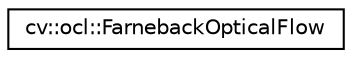 digraph "Graphical Class Hierarchy"
{
 // LATEX_PDF_SIZE
  edge [fontname="Helvetica",fontsize="10",labelfontname="Helvetica",labelfontsize="10"];
  node [fontname="Helvetica",fontsize="10",shape=record];
  rankdir="LR";
  Node0 [label="cv::ocl::FarnebackOpticalFlow",height=0.2,width=0.4,color="black", fillcolor="white", style="filled",URL="$classcv_1_1ocl_1_1_farneback_optical_flow.html",tooltip=" "];
}
